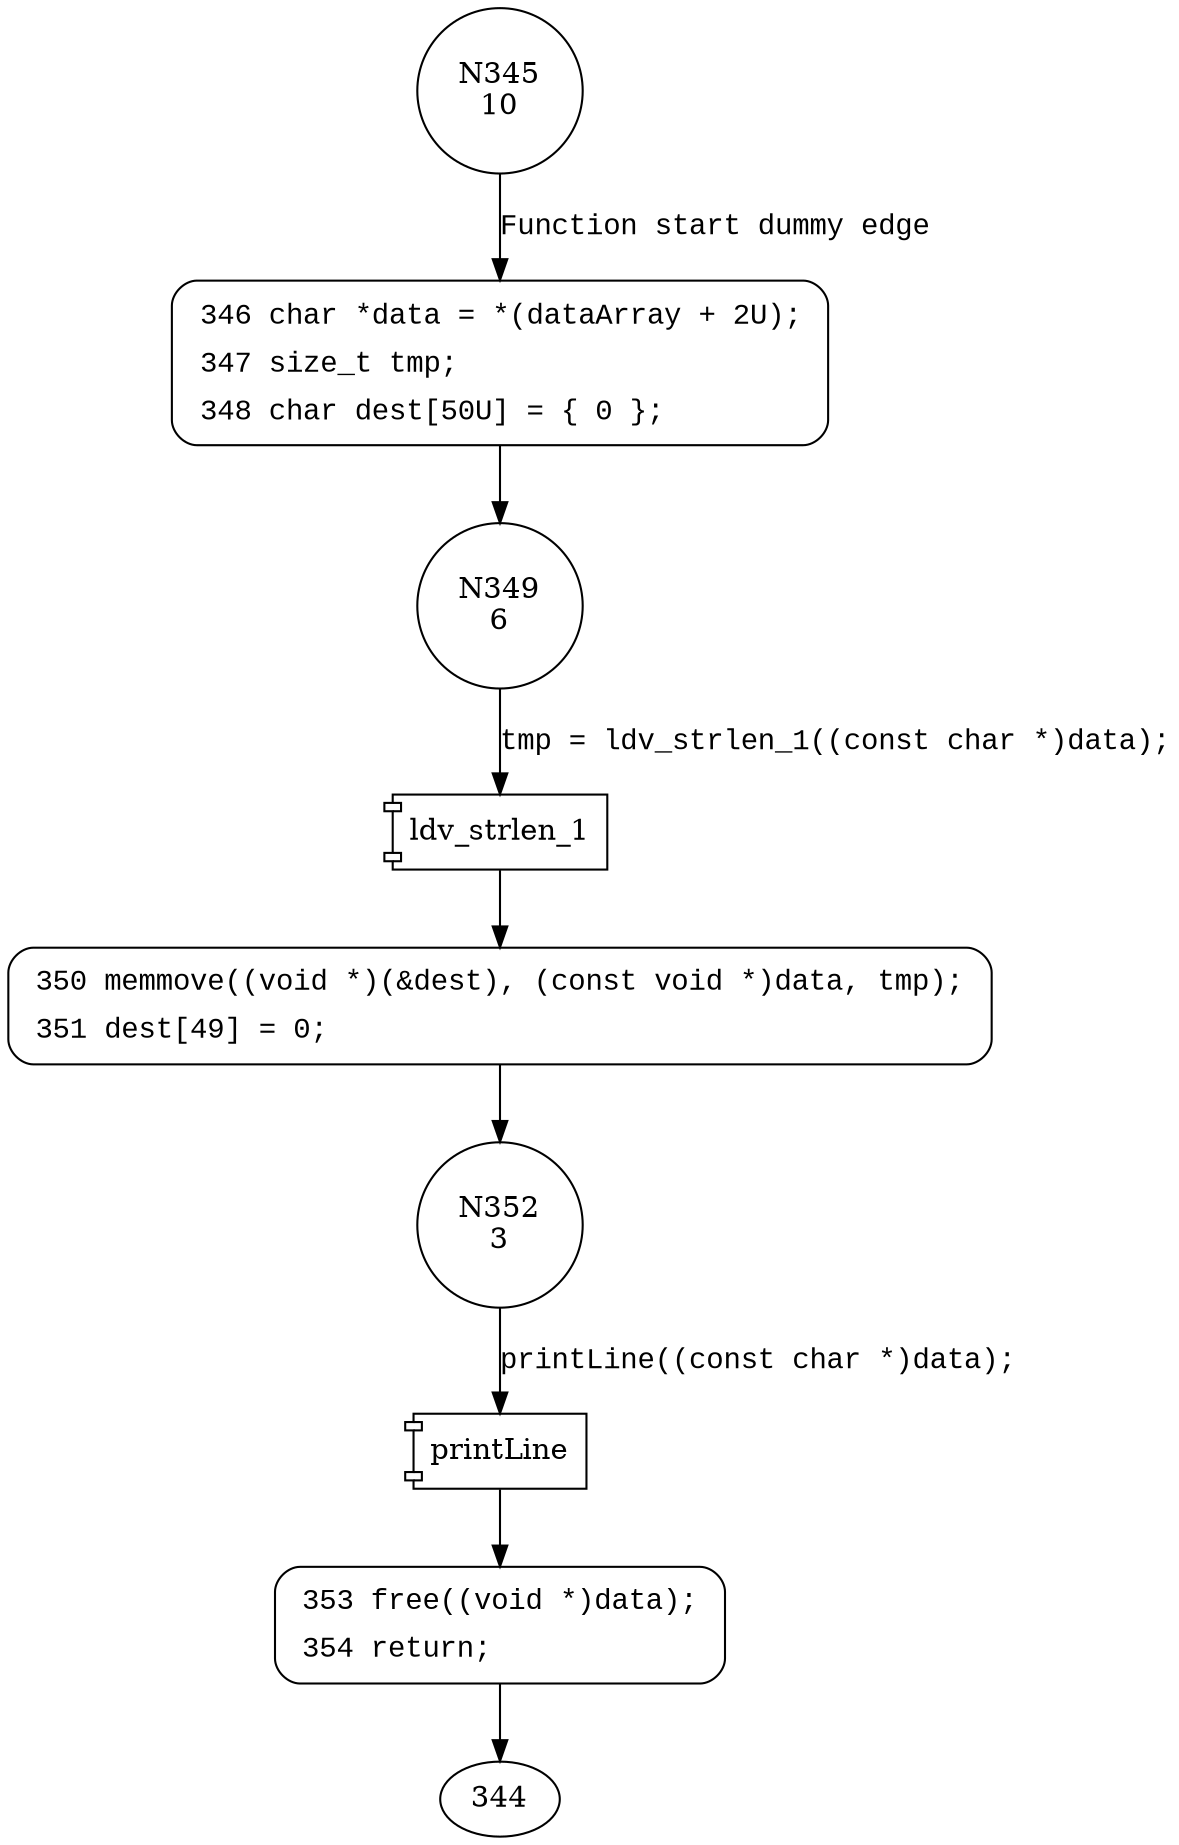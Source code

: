 digraph CWE122_Heap_Based_Buffer_Overflow__c_CWE806_char_memmove_66b_goodG2BSink {
345 [shape="circle" label="N345\n10"]
346 [shape="circle" label="N346\n9"]
349 [shape="circle" label="N349\n6"]
350 [shape="circle" label="N350\n5"]
352 [shape="circle" label="N352\n3"]
353 [shape="circle" label="N353\n2"]
346 [style="filled,bold" penwidth="1" fillcolor="white" fontname="Courier New" shape="Mrecord" label=<<table border="0" cellborder="0" cellpadding="3" bgcolor="white"><tr><td align="right">346</td><td align="left">char *data = *(dataArray + 2U);</td></tr><tr><td align="right">347</td><td align="left">size_t tmp;</td></tr><tr><td align="right">348</td><td align="left">char dest[50U] = &#123; 0 &#125;;</td></tr></table>>]
346 -> 349[label=""]
350 [style="filled,bold" penwidth="1" fillcolor="white" fontname="Courier New" shape="Mrecord" label=<<table border="0" cellborder="0" cellpadding="3" bgcolor="white"><tr><td align="right">350</td><td align="left">memmove((void *)(&amp;dest), (const void *)data, tmp);</td></tr><tr><td align="right">351</td><td align="left">dest[49] = 0;</td></tr></table>>]
350 -> 352[label=""]
353 [style="filled,bold" penwidth="1" fillcolor="white" fontname="Courier New" shape="Mrecord" label=<<table border="0" cellborder="0" cellpadding="3" bgcolor="white"><tr><td align="right">353</td><td align="left">free((void *)data);</td></tr><tr><td align="right">354</td><td align="left">return;</td></tr></table>>]
353 -> 344[label=""]
345 -> 346 [label="Function start dummy edge" fontname="Courier New"]
100013 [shape="component" label="ldv_strlen_1"]
349 -> 100013 [label="tmp = ldv_strlen_1((const char *)data);" fontname="Courier New"]
100013 -> 350 [label="" fontname="Courier New"]
100014 [shape="component" label="printLine"]
352 -> 100014 [label="printLine((const char *)data);" fontname="Courier New"]
100014 -> 353 [label="" fontname="Courier New"]
}